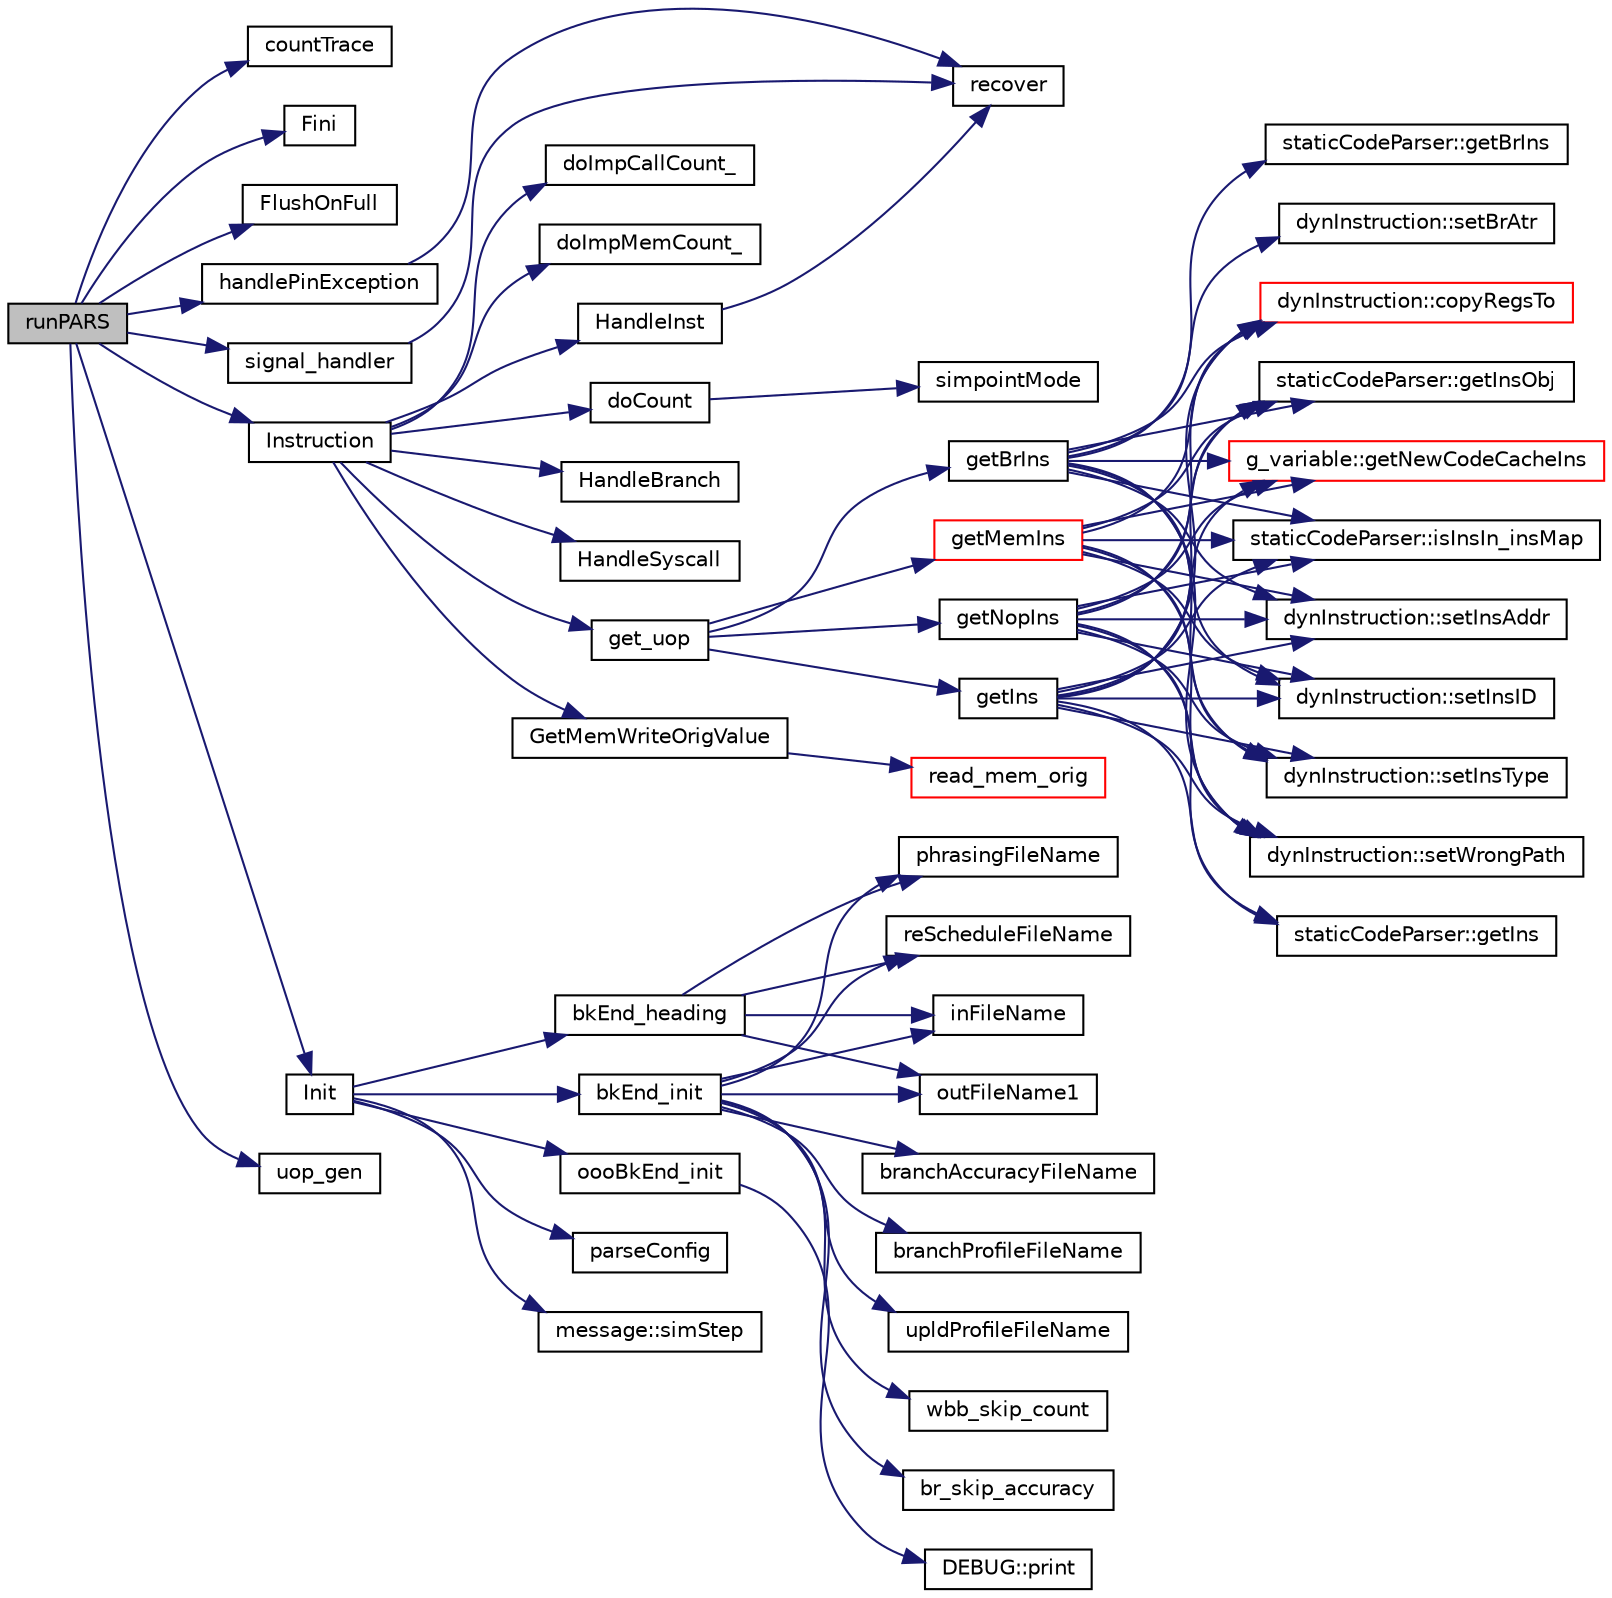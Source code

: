 digraph G
{
  edge [fontname="Helvetica",fontsize="10",labelfontname="Helvetica",labelfontsize="10"];
  node [fontname="Helvetica",fontsize="10",shape=record];
  rankdir=LR;
  Node1 [label="runPARS",height=0.2,width=0.4,color="black", fillcolor="grey75", style="filled" fontcolor="black"];
  Node1 -> Node2 [color="midnightblue",fontsize="10",style="solid",fontname="Helvetica"];
  Node2 [label="countTrace",height=0.2,width=0.4,color="black", fillcolor="white", style="filled",URL="$pars_8cpp.html#a2648ea029809fc0d174d8b1021b99523"];
  Node1 -> Node3 [color="midnightblue",fontsize="10",style="solid",fontname="Helvetica"];
  Node3 [label="Fini",height=0.2,width=0.4,color="black", fillcolor="white", style="filled",URL="$binaryTranslator_2frontend_2parser_8cpp.html#aa61669c70de306a0ba47bf5878b9f806"];
  Node1 -> Node4 [color="midnightblue",fontsize="10",style="solid",fontname="Helvetica"];
  Node4 [label="FlushOnFull",height=0.2,width=0.4,color="black", fillcolor="white", style="filled",URL="$pars_8cpp.html#ad357c3e6fd5bfcbcdfafb58d203f464c"];
  Node1 -> Node5 [color="midnightblue",fontsize="10",style="solid",fontname="Helvetica"];
  Node5 [label="handlePinException",height=0.2,width=0.4,color="black", fillcolor="white", style="filled",URL="$pars_8cpp.html#a14053986557d22a3e7d5d06d3f3b5bee"];
  Node5 -> Node6 [color="midnightblue",fontsize="10",style="solid",fontname="Helvetica"];
  Node6 [label="recover",height=0.2,width=0.4,color="black", fillcolor="white", style="filled",URL="$memlog__ctr_8h.html#a505f360905b4ad0fa6e18f19405539ea"];
  Node1 -> Node7 [color="midnightblue",fontsize="10",style="solid",fontname="Helvetica"];
  Node7 [label="Init",height=0.2,width=0.4,color="black", fillcolor="white", style="filled",URL="$pars_8cpp.html#a96e565b2ab0bebcb0ffa565e9b7a4c9f"];
  Node7 -> Node8 [color="midnightblue",fontsize="10",style="solid",fontname="Helvetica"];
  Node8 [label="bkEnd_heading",height=0.2,width=0.4,color="black", fillcolor="white", style="filled",URL="$bkEnd_8cpp.html#aa41656fd1e95e4bdc43191b18dfd8102"];
  Node8 -> Node9 [color="midnightblue",fontsize="10",style="solid",fontname="Helvetica"];
  Node9 [label="inFileName",height=0.2,width=0.4,color="black", fillcolor="white", style="filled",URL="$bkEnd_8cpp.html#a4bdab479a34b2695251fda1824813fbc"];
  Node8 -> Node10 [color="midnightblue",fontsize="10",style="solid",fontname="Helvetica"];
  Node10 [label="outFileName1",height=0.2,width=0.4,color="black", fillcolor="white", style="filled",URL="$bkEnd_8cpp.html#a4cf2d67fd505b560c46cfc3386bdab9a"];
  Node8 -> Node11 [color="midnightblue",fontsize="10",style="solid",fontname="Helvetica"];
  Node11 [label="phrasingFileName",height=0.2,width=0.4,color="black", fillcolor="white", style="filled",URL="$bkEnd_8cpp.html#a263d48d5587cc05b4b3c9fe77bf86fe8"];
  Node8 -> Node12 [color="midnightblue",fontsize="10",style="solid",fontname="Helvetica"];
  Node12 [label="reScheduleFileName",height=0.2,width=0.4,color="black", fillcolor="white", style="filled",URL="$bkEnd_8cpp.html#a8a7960f44b590e5ca0e8cc8273f64dd4"];
  Node7 -> Node13 [color="midnightblue",fontsize="10",style="solid",fontname="Helvetica"];
  Node13 [label="bkEnd_init",height=0.2,width=0.4,color="black", fillcolor="white", style="filled",URL="$bkEnd_8cpp.html#a2610cc7850729dad55450e26627d78ae"];
  Node13 -> Node14 [color="midnightblue",fontsize="10",style="solid",fontname="Helvetica"];
  Node14 [label="br_skip_accuracy",height=0.2,width=0.4,color="black", fillcolor="white", style="filled",URL="$bkEnd_8cpp.html#a284d05841cccaebd1aa53c032d756d5a"];
  Node13 -> Node15 [color="midnightblue",fontsize="10",style="solid",fontname="Helvetica"];
  Node15 [label="branchAccuracyFileName",height=0.2,width=0.4,color="black", fillcolor="white", style="filled",URL="$bkEnd_8cpp.html#a0734fb039a0e7c39dbb26942683ee2e6"];
  Node13 -> Node16 [color="midnightblue",fontsize="10",style="solid",fontname="Helvetica"];
  Node16 [label="branchProfileFileName",height=0.2,width=0.4,color="black", fillcolor="white", style="filled",URL="$bkEnd_8cpp.html#a9302c3259f5dfab8bec5c1b4f4e8f52f"];
  Node13 -> Node9 [color="midnightblue",fontsize="10",style="solid",fontname="Helvetica"];
  Node13 -> Node10 [color="midnightblue",fontsize="10",style="solid",fontname="Helvetica"];
  Node13 -> Node11 [color="midnightblue",fontsize="10",style="solid",fontname="Helvetica"];
  Node13 -> Node12 [color="midnightblue",fontsize="10",style="solid",fontname="Helvetica"];
  Node13 -> Node17 [color="midnightblue",fontsize="10",style="solid",fontname="Helvetica"];
  Node17 [label="upldProfileFileName",height=0.2,width=0.4,color="black", fillcolor="white", style="filled",URL="$bkEnd_8cpp.html#afff51beec397710490f251f8e36fc167"];
  Node13 -> Node18 [color="midnightblue",fontsize="10",style="solid",fontname="Helvetica"];
  Node18 [label="wbb_skip_count",height=0.2,width=0.4,color="black", fillcolor="white", style="filled",URL="$bkEnd_8cpp.html#a26c1e64683b2450f033b67ba14be8a97"];
  Node7 -> Node19 [color="midnightblue",fontsize="10",style="solid",fontname="Helvetica"];
  Node19 [label="oooBkEnd_init",height=0.2,width=0.4,color="black", fillcolor="white", style="filled",URL="$oooBkEnd_8cpp.html#a310255971234b2af81175fcc914422d5"];
  Node19 -> Node20 [color="midnightblue",fontsize="10",style="solid",fontname="Helvetica"];
  Node20 [label="DEBUG::print",height=0.2,width=0.4,color="black", fillcolor="white", style="filled",URL="$classDEBUG.html#ab38f086785f7239084b735007297078a"];
  Node7 -> Node21 [color="midnightblue",fontsize="10",style="solid",fontname="Helvetica"];
  Node21 [label="parseConfig",height=0.2,width=0.4,color="black", fillcolor="white", style="filled",URL="$pars_8cpp.html#a0269e469bbd12d528db5073402dd6c4e"];
  Node7 -> Node22 [color="midnightblue",fontsize="10",style="solid",fontname="Helvetica"];
  Node22 [label="message::simStep",height=0.2,width=0.4,color="black", fillcolor="white", style="filled",URL="$classmessage.html#a39109936b8ee8b1fd569cf1212c15aeb"];
  Node1 -> Node23 [color="midnightblue",fontsize="10",style="solid",fontname="Helvetica"];
  Node23 [label="Instruction",height=0.2,width=0.4,color="black", fillcolor="white", style="filled",URL="$pars_8cpp.html#a4254ddc7317164f6cb03afabf4b11770"];
  Node23 -> Node24 [color="midnightblue",fontsize="10",style="solid",fontname="Helvetica"];
  Node24 [label="doCount",height=0.2,width=0.4,color="black", fillcolor="white", style="filled",URL="$pars_8cpp.html#a6ab1b8fff0431951e74418ae02cf556e"];
  Node24 -> Node25 [color="midnightblue",fontsize="10",style="solid",fontname="Helvetica"];
  Node25 [label="simpointMode",height=0.2,width=0.4,color="black", fillcolor="white", style="filled",URL="$pars_8cpp.html#a316b3c4d2f2c15570934fed127e549f5"];
  Node23 -> Node26 [color="midnightblue",fontsize="10",style="solid",fontname="Helvetica"];
  Node26 [label="doImpCallCount_",height=0.2,width=0.4,color="black", fillcolor="white", style="filled",URL="$pars_8cpp.html#a5f99a19752c6653593d32acd1c5708bd"];
  Node23 -> Node27 [color="midnightblue",fontsize="10",style="solid",fontname="Helvetica"];
  Node27 [label="doImpMemCount_",height=0.2,width=0.4,color="black", fillcolor="white", style="filled",URL="$pars_8cpp.html#a7566704c3c3d79d0673aa11d846feac0"];
  Node23 -> Node28 [color="midnightblue",fontsize="10",style="solid",fontname="Helvetica"];
  Node28 [label="get_uop",height=0.2,width=0.4,color="black", fillcolor="white", style="filled",URL="$uop__gen_8cpp.html#a6b129244e191a3f59375a31842557abd"];
  Node28 -> Node29 [color="midnightblue",fontsize="10",style="solid",fontname="Helvetica"];
  Node29 [label="getBrIns",height=0.2,width=0.4,color="black", fillcolor="white", style="filled",URL="$uop__gen_8cpp.html#aa9b459ce84a7d93d13a3f1f3bf82088a"];
  Node29 -> Node30 [color="midnightblue",fontsize="10",style="solid",fontname="Helvetica"];
  Node30 [label="dynInstruction::copyRegsTo",height=0.2,width=0.4,color="red", fillcolor="white", style="filled",URL="$classdynInstruction.html#ad817b69f51a6c82fd7b9a13a9ab1b62e"];
  Node29 -> Node31 [color="midnightblue",fontsize="10",style="solid",fontname="Helvetica"];
  Node31 [label="staticCodeParser::getBrIns",height=0.2,width=0.4,color="black", fillcolor="white", style="filled",URL="$classstaticCodeParser.html#a87051ae0224cfa3278f1f395bb1d6ffd"];
  Node29 -> Node32 [color="midnightblue",fontsize="10",style="solid",fontname="Helvetica"];
  Node32 [label="staticCodeParser::getInsObj",height=0.2,width=0.4,color="black", fillcolor="white", style="filled",URL="$classstaticCodeParser.html#a141b5cea134e6e4acae6784d737daa5c"];
  Node29 -> Node33 [color="midnightblue",fontsize="10",style="solid",fontname="Helvetica"];
  Node33 [label="g_variable::getNewCodeCacheIns",height=0.2,width=0.4,color="red", fillcolor="white", style="filled",URL="$structg__variable.html#a8ba648162a8abae37194625703d094c9"];
  Node29 -> Node34 [color="midnightblue",fontsize="10",style="solid",fontname="Helvetica"];
  Node34 [label="staticCodeParser::isInsIn_insMap",height=0.2,width=0.4,color="black", fillcolor="white", style="filled",URL="$classstaticCodeParser.html#aec2b31f34e15b47157a752d3259ace92"];
  Node29 -> Node35 [color="midnightblue",fontsize="10",style="solid",fontname="Helvetica"];
  Node35 [label="dynInstruction::setBrAtr",height=0.2,width=0.4,color="black", fillcolor="white", style="filled",URL="$classdynInstruction.html#ac71f51f5c4f207d4993acdfc0a2abbc1"];
  Node29 -> Node36 [color="midnightblue",fontsize="10",style="solid",fontname="Helvetica"];
  Node36 [label="dynInstruction::setInsAddr",height=0.2,width=0.4,color="black", fillcolor="white", style="filled",URL="$classdynInstruction.html#a0088b0057fb6a8dd41dee05d79387f7c"];
  Node29 -> Node37 [color="midnightblue",fontsize="10",style="solid",fontname="Helvetica"];
  Node37 [label="dynInstruction::setInsID",height=0.2,width=0.4,color="black", fillcolor="white", style="filled",URL="$classdynInstruction.html#a47de890f2ae5bb33e384a7c21a54fbec"];
  Node29 -> Node38 [color="midnightblue",fontsize="10",style="solid",fontname="Helvetica"];
  Node38 [label="dynInstruction::setInsType",height=0.2,width=0.4,color="black", fillcolor="white", style="filled",URL="$classdynInstruction.html#ae7c165e2f688432713ea575b2a5477fe"];
  Node29 -> Node39 [color="midnightblue",fontsize="10",style="solid",fontname="Helvetica"];
  Node39 [label="dynInstruction::setWrongPath",height=0.2,width=0.4,color="black", fillcolor="white", style="filled",URL="$classdynInstruction.html#a794898f3f2f9a99de5f8ca4b8f8999c4"];
  Node28 -> Node40 [color="midnightblue",fontsize="10",style="solid",fontname="Helvetica"];
  Node40 [label="getIns",height=0.2,width=0.4,color="black", fillcolor="white", style="filled",URL="$uop__gen_8cpp.html#a0ec88bd53fecf7e7ba1cb862d34db82d"];
  Node40 -> Node30 [color="midnightblue",fontsize="10",style="solid",fontname="Helvetica"];
  Node40 -> Node41 [color="midnightblue",fontsize="10",style="solid",fontname="Helvetica"];
  Node41 [label="staticCodeParser::getIns",height=0.2,width=0.4,color="black", fillcolor="white", style="filled",URL="$classstaticCodeParser.html#aad7f9347c84fad935e5c10e9654b9518"];
  Node40 -> Node32 [color="midnightblue",fontsize="10",style="solid",fontname="Helvetica"];
  Node40 -> Node33 [color="midnightblue",fontsize="10",style="solid",fontname="Helvetica"];
  Node40 -> Node34 [color="midnightblue",fontsize="10",style="solid",fontname="Helvetica"];
  Node40 -> Node36 [color="midnightblue",fontsize="10",style="solid",fontname="Helvetica"];
  Node40 -> Node37 [color="midnightblue",fontsize="10",style="solid",fontname="Helvetica"];
  Node40 -> Node38 [color="midnightblue",fontsize="10",style="solid",fontname="Helvetica"];
  Node40 -> Node39 [color="midnightblue",fontsize="10",style="solid",fontname="Helvetica"];
  Node28 -> Node42 [color="midnightblue",fontsize="10",style="solid",fontname="Helvetica"];
  Node42 [label="getMemIns",height=0.2,width=0.4,color="red", fillcolor="white", style="filled",URL="$uop__gen_8cpp.html#a2dca73fb6683b99910bcad66c0cdf726"];
  Node42 -> Node30 [color="midnightblue",fontsize="10",style="solid",fontname="Helvetica"];
  Node42 -> Node32 [color="midnightblue",fontsize="10",style="solid",fontname="Helvetica"];
  Node42 -> Node33 [color="midnightblue",fontsize="10",style="solid",fontname="Helvetica"];
  Node42 -> Node34 [color="midnightblue",fontsize="10",style="solid",fontname="Helvetica"];
  Node42 -> Node36 [color="midnightblue",fontsize="10",style="solid",fontname="Helvetica"];
  Node42 -> Node37 [color="midnightblue",fontsize="10",style="solid",fontname="Helvetica"];
  Node42 -> Node38 [color="midnightblue",fontsize="10",style="solid",fontname="Helvetica"];
  Node42 -> Node39 [color="midnightblue",fontsize="10",style="solid",fontname="Helvetica"];
  Node28 -> Node43 [color="midnightblue",fontsize="10",style="solid",fontname="Helvetica"];
  Node43 [label="getNopIns",height=0.2,width=0.4,color="black", fillcolor="white", style="filled",URL="$uop__gen_8cpp.html#abd93f7dec3bc70a2e12dabcb528b00c5"];
  Node43 -> Node30 [color="midnightblue",fontsize="10",style="solid",fontname="Helvetica"];
  Node43 -> Node41 [color="midnightblue",fontsize="10",style="solid",fontname="Helvetica"];
  Node43 -> Node32 [color="midnightblue",fontsize="10",style="solid",fontname="Helvetica"];
  Node43 -> Node33 [color="midnightblue",fontsize="10",style="solid",fontname="Helvetica"];
  Node43 -> Node34 [color="midnightblue",fontsize="10",style="solid",fontname="Helvetica"];
  Node43 -> Node36 [color="midnightblue",fontsize="10",style="solid",fontname="Helvetica"];
  Node43 -> Node37 [color="midnightblue",fontsize="10",style="solid",fontname="Helvetica"];
  Node43 -> Node38 [color="midnightblue",fontsize="10",style="solid",fontname="Helvetica"];
  Node43 -> Node39 [color="midnightblue",fontsize="10",style="solid",fontname="Helvetica"];
  Node23 -> Node44 [color="midnightblue",fontsize="10",style="solid",fontname="Helvetica"];
  Node44 [label="GetMemWriteOrigValue",height=0.2,width=0.4,color="black", fillcolor="white", style="filled",URL="$pars_8cpp.html#acb954ff3c5105a038d6722b6debb2056"];
  Node44 -> Node45 [color="midnightblue",fontsize="10",style="solid",fontname="Helvetica"];
  Node45 [label="read_mem_orig",height=0.2,width=0.4,color="red", fillcolor="white", style="filled",URL="$pars_8cpp.html#a0958ec4bf081af6c5cf63c9b50a3b65e"];
  Node23 -> Node46 [color="midnightblue",fontsize="10",style="solid",fontname="Helvetica"];
  Node46 [label="HandleBranch",height=0.2,width=0.4,color="black", fillcolor="white", style="filled",URL="$pars_8cpp.html#af775f76dfe3a4c23693437b0bd126acf"];
  Node23 -> Node47 [color="midnightblue",fontsize="10",style="solid",fontname="Helvetica"];
  Node47 [label="HandleInst",height=0.2,width=0.4,color="black", fillcolor="white", style="filled",URL="$pars_8cpp.html#a4f97b9fe13219e7257f0199e22d96637"];
  Node47 -> Node6 [color="midnightblue",fontsize="10",style="solid",fontname="Helvetica"];
  Node23 -> Node48 [color="midnightblue",fontsize="10",style="solid",fontname="Helvetica"];
  Node48 [label="HandleSyscall",height=0.2,width=0.4,color="black", fillcolor="white", style="filled",URL="$pars_8cpp.html#abdf3999377ed06fdc9507279d3381d70"];
  Node1 -> Node49 [color="midnightblue",fontsize="10",style="solid",fontname="Helvetica"];
  Node49 [label="signal_handler",height=0.2,width=0.4,color="black", fillcolor="white", style="filled",URL="$pars_8cpp.html#a5f145c9581fdc13b0459253871f0338a"];
  Node49 -> Node6 [color="midnightblue",fontsize="10",style="solid",fontname="Helvetica"];
  Node1 -> Node50 [color="midnightblue",fontsize="10",style="solid",fontname="Helvetica"];
  Node50 [label="uop_gen",height=0.2,width=0.4,color="black", fillcolor="white", style="filled",URL="$uop__gen_8cpp.html#a6e258f8f019fd3f67349d3288677d2b3"];
}
